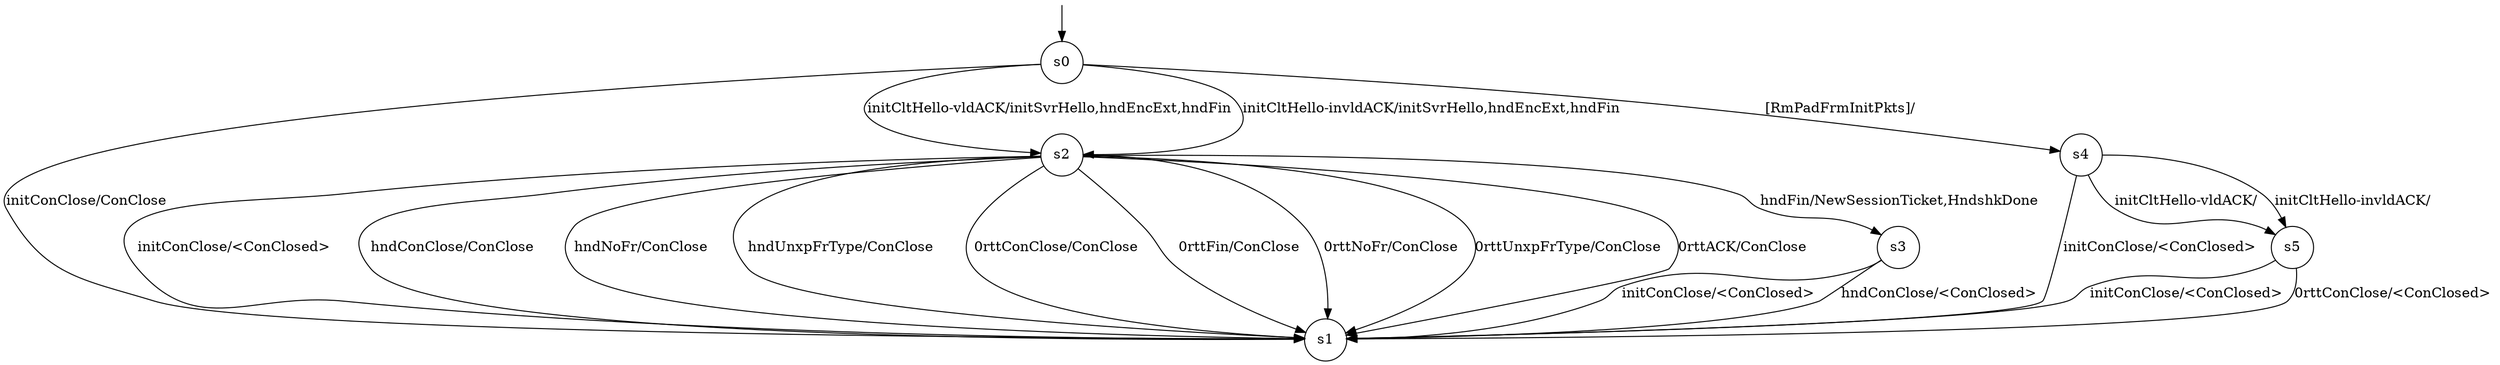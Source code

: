 digraph g {

s0 [shape="circle" label="s0"];
s1 [shape="circle" label="s1"];
s2 [shape="circle" label="s2"];
s3 [shape="circle" label="s3"];
s4 [shape="circle" label="s4"];
s5 [shape="circle" label="s5"];
s0 -> s1 [label="initConClose/ConClose "];
s0 -> s2 [label="initCltHello-vldACK/initSvrHello,hndEncExt,hndFin "];
s0 -> s2 [label="initCltHello-invldACK/initSvrHello,hndEncExt,hndFin "];
s0 -> s4 [label="[RmPadFrmInitPkts]/ "];
s2 -> s1 [label="initConClose/<ConClosed> "];
s2 -> s3 [label="hndFin/NewSessionTicket,HndshkDone "];
s2 -> s1 [label="hndConClose/ConClose "];
s2 -> s1 [label="hndNoFr/ConClose "];
s2 -> s1 [label="hndUnxpFrType/ConClose "];
s2 -> s1 [label="0rttConClose/ConClose "];
s2 -> s1 [label="0rttFin/ConClose "];
s2 -> s1 [label="0rttNoFr/ConClose "];
s2 -> s1 [label="0rttUnxpFrType/ConClose "];
s2 -> s1 [label="0rttACK/ConClose "];
s3 -> s1 [label="initConClose/<ConClosed> "];
s3 -> s1 [label="hndConClose/<ConClosed> "];
s4 -> s1 [label="initConClose/<ConClosed> "];
s4 -> s5 [label="initCltHello-vldACK/ "];
s4 -> s5 [label="initCltHello-invldACK/ "];
s5 -> s1 [label="initConClose/<ConClosed> "];
s5 -> s1 [label="0rttConClose/<ConClosed> "];

__start0 [label="" shape="none" width="0" height="0"];
__start0 -> s0;

}
